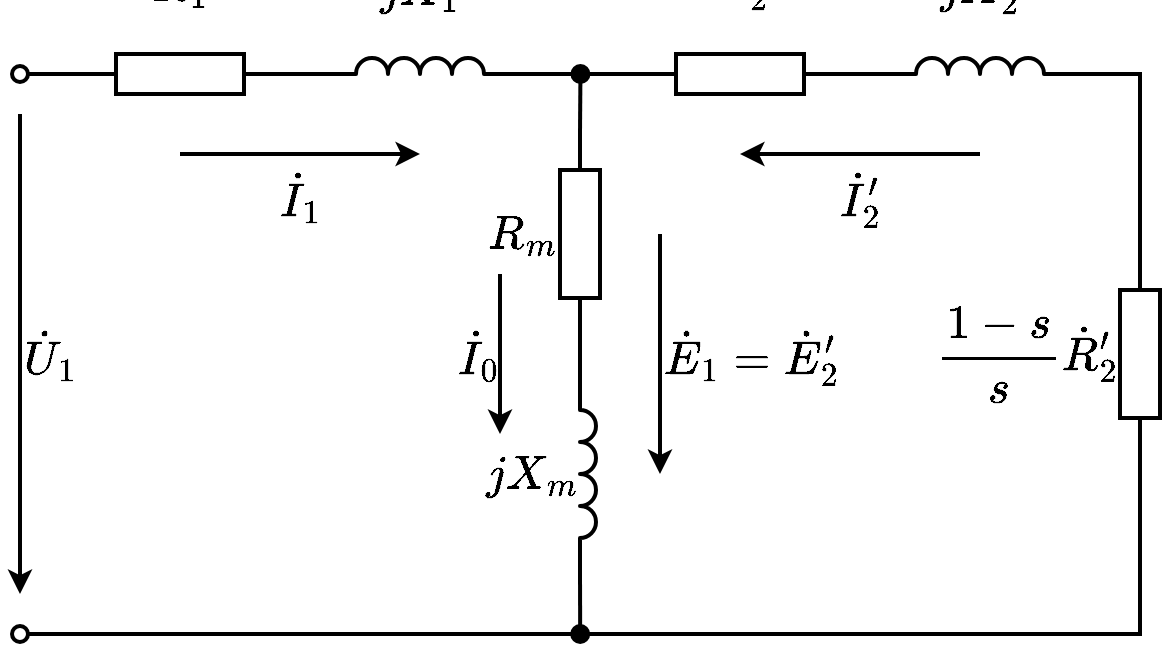 <mxfile version="24.2.5" type="device">
  <diagram name="Page-1" id="16e2658f-23c8-b752-8be9-c03fbebb8bbe">
    <mxGraphModel dx="1137" dy="835" grid="1" gridSize="10" guides="1" tooltips="1" connect="1" arrows="1" fold="1" page="1" pageScale="1" pageWidth="1100" pageHeight="850" background="none" math="1" shadow="0">
      <root>
        <mxCell id="0" />
        <mxCell id="1" parent="0" />
        <mxCell id="NBXwrLJA_q0yw7VPZrgO-19" style="edgeStyle=orthogonalEdgeStyle;rounded=0;orthogonalLoop=1;jettySize=auto;html=1;exitX=0;exitY=0.5;exitDx=0;exitDy=0;exitPerimeter=0;endArrow=oval;endFill=0;endSize=8;strokeWidth=2;startSize=8;jumpSize=6;" parent="1" source="a-Bfzto-w27DcwC_MsE2-3" edge="1">
          <mxGeometry relative="1" as="geometry">
            <mxPoint x="400" y="419.762" as="targetPoint" />
            <mxPoint x="430" y="420" as="sourcePoint" />
          </mxGeometry>
        </mxCell>
        <mxCell id="NBXwrLJA_q0yw7VPZrgO-2" value="$$jX_1$$" style="pointerEvents=1;verticalLabelPosition=top;shadow=0;dashed=0;align=center;html=1;verticalAlign=bottom;shape=mxgraph.electrical.inductors.inductor_3;labelPosition=center;fontSize=20;strokeWidth=2;" parent="1" vertex="1">
          <mxGeometry x="550" y="412" width="100" height="8" as="geometry" />
        </mxCell>
        <mxCell id="NBXwrLJA_q0yw7VPZrgO-5" style="edgeStyle=orthogonalEdgeStyle;rounded=0;orthogonalLoop=1;jettySize=auto;html=1;exitX=1;exitY=0.5;exitDx=0;exitDy=0;exitPerimeter=0;entryX=0;entryY=1;entryDx=0;entryDy=0;entryPerimeter=0;endArrow=none;endFill=0;strokeWidth=2;" parent="1" source="a-Bfzto-w27DcwC_MsE2-3" target="NBXwrLJA_q0yw7VPZrgO-2" edge="1">
          <mxGeometry relative="1" as="geometry">
            <mxPoint x="530" y="420" as="sourcePoint" />
          </mxGeometry>
        </mxCell>
        <mxCell id="NBXwrLJA_q0yw7VPZrgO-6" value="$$R&#39;_2$$" style="pointerEvents=1;verticalLabelPosition=top;shadow=0;dashed=0;align=center;html=1;verticalAlign=bottom;shape=mxgraph.electrical.resistors.resistor_1;labelPosition=center;fontSize=20;strokeWidth=2;" parent="1" vertex="1">
          <mxGeometry x="710" y="410" width="100" height="20" as="geometry" />
        </mxCell>
        <mxCell id="NBXwrLJA_q0yw7VPZrgO-7" value="$$jX&#39;_2$$" style="pointerEvents=1;verticalLabelPosition=top;shadow=0;dashed=0;align=center;html=1;verticalAlign=bottom;shape=mxgraph.electrical.inductors.inductor_3;labelPosition=center;fontSize=20;strokeWidth=2;" parent="1" vertex="1">
          <mxGeometry x="830" y="412" width="100" height="8" as="geometry" />
        </mxCell>
        <mxCell id="NBXwrLJA_q0yw7VPZrgO-8" style="edgeStyle=orthogonalEdgeStyle;rounded=0;orthogonalLoop=1;jettySize=auto;html=1;exitX=1;exitY=0.5;exitDx=0;exitDy=0;exitPerimeter=0;entryX=0;entryY=1;entryDx=0;entryDy=0;entryPerimeter=0;endArrow=none;endFill=0;strokeWidth=2;" parent="1" source="NBXwrLJA_q0yw7VPZrgO-6" target="NBXwrLJA_q0yw7VPZrgO-7" edge="1">
          <mxGeometry relative="1" as="geometry" />
        </mxCell>
        <mxCell id="NBXwrLJA_q0yw7VPZrgO-10" style="edgeStyle=orthogonalEdgeStyle;rounded=0;orthogonalLoop=1;jettySize=auto;html=1;exitX=1;exitY=1;exitDx=0;exitDy=0;exitPerimeter=0;entryX=0;entryY=0.5;entryDx=0;entryDy=0;entryPerimeter=0;endArrow=none;endFill=0;strokeWidth=2;" parent="1" source="NBXwrLJA_q0yw7VPZrgO-2" target="NBXwrLJA_q0yw7VPZrgO-6" edge="1">
          <mxGeometry relative="1" as="geometry">
            <Array as="points">
              <mxPoint x="680" y="420" />
              <mxPoint x="680" y="420" />
            </Array>
          </mxGeometry>
        </mxCell>
        <mxCell id="NBXwrLJA_q0yw7VPZrgO-14" style="edgeStyle=orthogonalEdgeStyle;rounded=0;orthogonalLoop=1;jettySize=auto;html=1;exitX=0;exitY=0.5;exitDx=0;exitDy=0;exitPerimeter=0;endArrow=oval;endFill=1;strokeWidth=2;startArrow=none;startFill=0;endSize=8;startSize=8;" parent="1" source="NBXwrLJA_q0yw7VPZrgO-11" edge="1">
          <mxGeometry relative="1" as="geometry">
            <mxPoint x="680.222" y="420" as="targetPoint" />
          </mxGeometry>
        </mxCell>
        <mxCell id="NBXwrLJA_q0yw7VPZrgO-11" value="$$R_m$$" style="pointerEvents=1;verticalLabelPosition=middle;shadow=0;dashed=0;align=right;html=1;verticalAlign=middle;shape=mxgraph.electrical.resistors.resistor_1;direction=south;labelPosition=left;fontSize=20;strokeWidth=2;" parent="1" vertex="1">
          <mxGeometry x="670" y="450" width="20" height="100" as="geometry" />
        </mxCell>
        <mxCell id="NBXwrLJA_q0yw7VPZrgO-18" style="edgeStyle=orthogonalEdgeStyle;rounded=0;orthogonalLoop=1;jettySize=auto;html=1;strokeWidth=2;endArrow=oval;endFill=1;endSize=8;startSize=8;" parent="1" edge="1">
          <mxGeometry relative="1" as="geometry">
            <mxPoint x="680.095" y="700" as="targetPoint" />
            <mxPoint x="680" y="670" as="sourcePoint" />
          </mxGeometry>
        </mxCell>
        <mxCell id="NBXwrLJA_q0yw7VPZrgO-12" value="$$jX_m$$" style="pointerEvents=1;verticalLabelPosition=middle;shadow=0;dashed=0;align=right;html=1;verticalAlign=middle;shape=mxgraph.electrical.inductors.inductor_3;direction=south;fontSize=20;labelPosition=left;strokeWidth=2;" parent="1" vertex="1">
          <mxGeometry x="680" y="570" width="8" height="100" as="geometry" />
        </mxCell>
        <mxCell id="NBXwrLJA_q0yw7VPZrgO-13" style="edgeStyle=orthogonalEdgeStyle;rounded=0;orthogonalLoop=1;jettySize=auto;html=1;exitX=0;exitY=1;exitDx=0;exitDy=0;exitPerimeter=0;entryX=1;entryY=0.5;entryDx=0;entryDy=0;entryPerimeter=0;endArrow=none;endFill=0;strokeWidth=2;" parent="1" source="NBXwrLJA_q0yw7VPZrgO-12" target="NBXwrLJA_q0yw7VPZrgO-11" edge="1">
          <mxGeometry relative="1" as="geometry" />
        </mxCell>
        <mxCell id="NBXwrLJA_q0yw7VPZrgO-17" style="edgeStyle=orthogonalEdgeStyle;rounded=0;orthogonalLoop=1;jettySize=auto;html=1;exitX=1;exitY=0.5;exitDx=0;exitDy=0;exitPerimeter=0;endArrow=oval;endFill=0;strokeWidth=2;endSize=8;" parent="1" source="NBXwrLJA_q0yw7VPZrgO-15" edge="1">
          <mxGeometry relative="1" as="geometry">
            <mxPoint x="400" y="700" as="targetPoint" />
            <Array as="points">
              <mxPoint x="960" y="700" />
            </Array>
          </mxGeometry>
        </mxCell>
        <mxCell id="NBXwrLJA_q0yw7VPZrgO-15" value="$$\frac{1-s}{s}\dot{R}&#39;_2$$" style="pointerEvents=1;verticalLabelPosition=middle;shadow=0;dashed=0;align=right;html=1;verticalAlign=middle;shape=mxgraph.electrical.resistors.resistor_1;direction=south;labelPosition=left;fontSize=20;strokeWidth=2;" parent="1" vertex="1">
          <mxGeometry x="950" y="510" width="20" height="100" as="geometry" />
        </mxCell>
        <mxCell id="NBXwrLJA_q0yw7VPZrgO-16" style="edgeStyle=orthogonalEdgeStyle;rounded=0;orthogonalLoop=1;jettySize=auto;html=1;exitX=1;exitY=1;exitDx=0;exitDy=0;exitPerimeter=0;entryX=0;entryY=0.5;entryDx=0;entryDy=0;entryPerimeter=0;strokeWidth=2;endArrow=none;endFill=0;" parent="1" source="NBXwrLJA_q0yw7VPZrgO-7" target="NBXwrLJA_q0yw7VPZrgO-15" edge="1">
          <mxGeometry relative="1" as="geometry">
            <Array as="points">
              <mxPoint x="960" y="420" />
            </Array>
          </mxGeometry>
        </mxCell>
        <mxCell id="NBXwrLJA_q0yw7VPZrgO-20" value="" style="edgeStyle=none;orthogonalLoop=1;jettySize=auto;html=1;rounded=0;strokeWidth=2;" parent="1" edge="1">
          <mxGeometry width="80" relative="1" as="geometry">
            <mxPoint x="400" y="440" as="sourcePoint" />
            <mxPoint x="400" y="680" as="targetPoint" />
            <Array as="points" />
          </mxGeometry>
        </mxCell>
        <mxCell id="a-Bfzto-w27DcwC_MsE2-6" value="$$\dot{U}_1$$" style="edgeLabel;html=1;align=left;verticalAlign=middle;resizable=0;points=[];fontSize=20;labelPosition=right;verticalLabelPosition=middle;labelBackgroundColor=none;" parent="NBXwrLJA_q0yw7VPZrgO-20" vertex="1" connectable="0">
          <mxGeometry relative="1" as="geometry">
            <mxPoint as="offset" />
          </mxGeometry>
        </mxCell>
        <mxCell id="NBXwrLJA_q0yw7VPZrgO-22" value="" style="edgeStyle=none;orthogonalLoop=1;jettySize=auto;rounded=0;labelPosition=left;verticalLabelPosition=top;align=right;verticalAlign=bottom;textShadow=0;html=1;labelBackgroundColor=none;strokeWidth=2;" parent="1" edge="1">
          <mxGeometry width="80" relative="1" as="geometry">
            <mxPoint x="480" y="460" as="sourcePoint" />
            <mxPoint x="600" y="460" as="targetPoint" />
            <Array as="points" />
          </mxGeometry>
        </mxCell>
        <mxCell id="a-Bfzto-w27DcwC_MsE2-4" value="&lt;font style=&quot;font-size: 20px;&quot;&gt;$$\dot{I}_1$$&lt;/font&gt;" style="edgeLabel;html=1;align=center;verticalAlign=top;resizable=0;points=[];fontSize=20;labelPosition=center;verticalLabelPosition=bottom;labelBackgroundColor=none;" parent="NBXwrLJA_q0yw7VPZrgO-22" vertex="1" connectable="0">
          <mxGeometry relative="1" as="geometry">
            <mxPoint y="-20" as="offset" />
          </mxGeometry>
        </mxCell>
        <mxCell id="NBXwrLJA_q0yw7VPZrgO-23" value="" style="edgeStyle=none;orthogonalLoop=1;jettySize=auto;html=1;rounded=0;fontSize=20;labelBackgroundColor=none;verticalAlign=middle;labelPosition=center;verticalLabelPosition=middle;align=center;strokeWidth=2;" parent="1" edge="1">
          <mxGeometry width="80" relative="1" as="geometry">
            <mxPoint x="880" y="460" as="sourcePoint" />
            <mxPoint x="760" y="460" as="targetPoint" />
            <Array as="points" />
          </mxGeometry>
        </mxCell>
        <mxCell id="a-Bfzto-w27DcwC_MsE2-5" value="$$\dot{I}&#39;_2$$" style="edgeLabel;html=1;align=center;verticalAlign=top;resizable=0;points=[];fontSize=20;labelPosition=center;verticalLabelPosition=bottom;labelBackgroundColor=none;" parent="NBXwrLJA_q0yw7VPZrgO-23" vertex="1" connectable="0">
          <mxGeometry relative="1" as="geometry">
            <mxPoint y="-20" as="offset" />
          </mxGeometry>
        </mxCell>
        <mxCell id="NBXwrLJA_q0yw7VPZrgO-24" value="" style="edgeStyle=none;orthogonalLoop=1;jettySize=auto;html=1;rounded=0;strokeWidth=2;" parent="1" edge="1">
          <mxGeometry width="80" relative="1" as="geometry">
            <mxPoint x="720" y="500" as="sourcePoint" />
            <mxPoint x="720" y="620" as="targetPoint" />
            <Array as="points" />
          </mxGeometry>
        </mxCell>
        <mxCell id="a-Bfzto-w27DcwC_MsE2-9" value="$$\dot{E}_1=\dot{E}&#39;_2$$" style="edgeLabel;html=1;align=left;verticalAlign=middle;resizable=0;points=[];fontSize=20;labelPosition=right;verticalLabelPosition=middle;labelBackgroundColor=none;" parent="NBXwrLJA_q0yw7VPZrgO-24" vertex="1" connectable="0">
          <mxGeometry relative="1" as="geometry">
            <mxPoint as="offset" />
          </mxGeometry>
        </mxCell>
        <mxCell id="a-Bfzto-w27DcwC_MsE2-3" value="$$R_1$$" style="pointerEvents=1;verticalLabelPosition=top;shadow=0;dashed=0;align=center;html=1;verticalAlign=bottom;shape=mxgraph.electrical.resistors.resistor_1;labelPosition=center;fontSize=20;strokeWidth=2;" parent="1" vertex="1">
          <mxGeometry x="430" y="410" width="100" height="20" as="geometry" />
        </mxCell>
        <mxCell id="a-Bfzto-w27DcwC_MsE2-7" value="" style="edgeStyle=none;orthogonalLoop=1;jettySize=auto;html=1;rounded=0;strokeWidth=2;" parent="1" edge="1">
          <mxGeometry width="80" relative="1" as="geometry">
            <mxPoint x="640" y="520" as="sourcePoint" />
            <mxPoint x="640" y="600" as="targetPoint" />
            <Array as="points" />
          </mxGeometry>
        </mxCell>
        <mxCell id="a-Bfzto-w27DcwC_MsE2-8" value="$$\dot{I}_0$$" style="edgeLabel;html=1;align=right;verticalAlign=middle;resizable=0;points=[];labelPosition=left;verticalLabelPosition=middle;fontSize=20;labelBackgroundColor=none;" parent="a-Bfzto-w27DcwC_MsE2-7" vertex="1" connectable="0">
          <mxGeometry relative="1" as="geometry">
            <mxPoint as="offset" />
          </mxGeometry>
        </mxCell>
      </root>
    </mxGraphModel>
  </diagram>
</mxfile>
